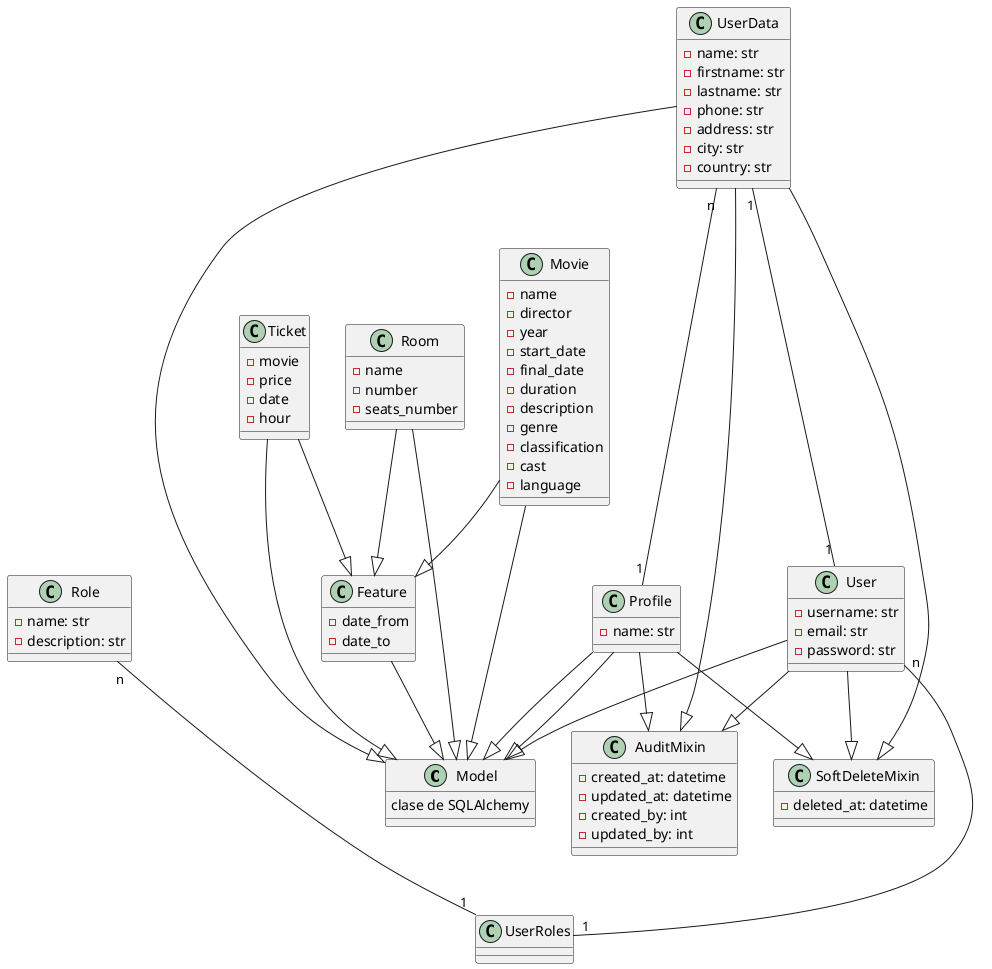 @startuml Diagrama de cine

class Model {
 clase de SQLAlchemy
}

class AuditMixin {
    - created_at: datetime
    - updated_at: datetime
    - created_by: int
    - updated_by: int
}

class SoftDeleteMixin {
    - deleted_at: datetime
}

class User {
    - username: str
    - email: str
    - password: str
}

class Role {
    - name: str
    - description: str
}

class UserData {
    - name: str
    - firstname: str
    - lastname: str
    - phone: str
    - address: str
    - city: str
    - country: str
}

class Profile {
    - name: str
}

class UserRoles {

}

class Movie {
    - name
    - director
    - year
    - start_date
    - final_date
    - duration
    - description
    - genre
    - classification
    - cast
    - language
}

class Ticket {
    - movie
    - price
    - date
    - hour
}

class Room {
    - name
    - number
    - seats_number 
}

class Feature {
    - date_from
    - date_to
}

'Relaciones
UserData "1" --- "1" User
UserData "n" --- "1" Profile
User "n" --- "1" UserRoles
Role "n" --- "1" UserRoles

User --|> AuditMixin
Profile --|> AuditMixin
UserData --|> AuditMixin

User --|> SoftDeleteMixin
Profile --|> SoftDeleteMixin
UserData --|> SoftDeleteMixin

User --|> Model
Profile --|> Model
UserData --|> Model
Profile --|> Model

Room --|> Model
Movie --|> Model
Ticket --|> Model
Feature --|> Model

Room --|> Feature
Movie --|> Feature
Ticket --|> Feature

'Room ---|> AuditMixin
'Movie ---|> AuditMixin
'Ticket ---|> AuditMixin
'Feature ---|> AuditMixin

'Room --|> SoftDeleteMixin
'Movie --|> SoftDeleteMixin
'Ticket --|> SoftDeleteMixin
'Feature --|> SoftDeleteMixin

@enduml
